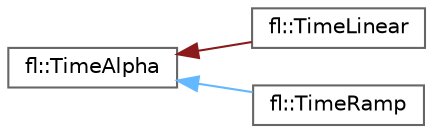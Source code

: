 digraph "Graphical Class Hierarchy"
{
 // INTERACTIVE_SVG=YES
 // LATEX_PDF_SIZE
  bgcolor="transparent";
  edge [fontname=Helvetica,fontsize=10,labelfontname=Helvetica,labelfontsize=10];
  node [fontname=Helvetica,fontsize=10,shape=box,height=0.2,width=0.4];
  rankdir="LR";
  Node0 [id="Node000000",label="fl::TimeAlpha",height=0.2,width=0.4,color="grey40", fillcolor="white", style="filled",URL="$d2/d4a/classfl_1_1_time_alpha.html",tooltip=" "];
  Node0 -> Node1 [id="edge171_Node000000_Node000001",dir="back",color="firebrick4",style="solid",tooltip=" "];
  Node1 [id="Node000001",label="fl::TimeLinear",height=0.2,width=0.4,color="grey40", fillcolor="white", style="filled",URL="$df/d86/classfl_1_1_time_linear.html",tooltip=" "];
  Node0 -> Node2 [id="edge172_Node000000_Node000002",dir="back",color="steelblue1",style="solid",tooltip=" "];
  Node2 [id="Node000002",label="fl::TimeRamp",height=0.2,width=0.4,color="grey40", fillcolor="white", style="filled",URL="$d0/d9d/classfl_1_1_time_ramp.html",tooltip=" "];
}
